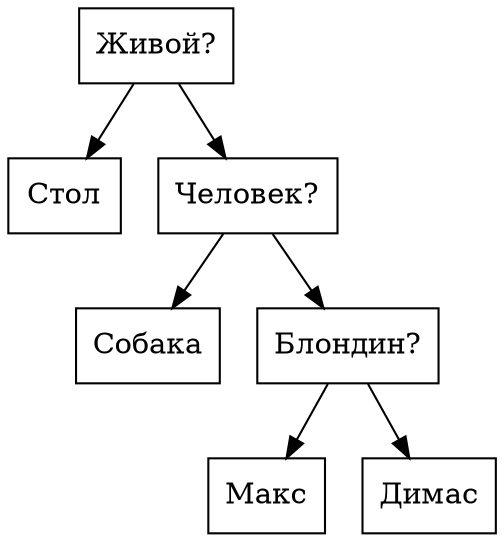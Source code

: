 digraph TREE {
	node [shape = box]
	"Живой?" -> "Стол"
	"Живой?" -> "Человек?"
	"Человек?" -> "Собака"
	"Человек?" -> "Блондин?"
	"Блондин?" -> "Макс"
	"Блондин?" -> "Димас"
}
